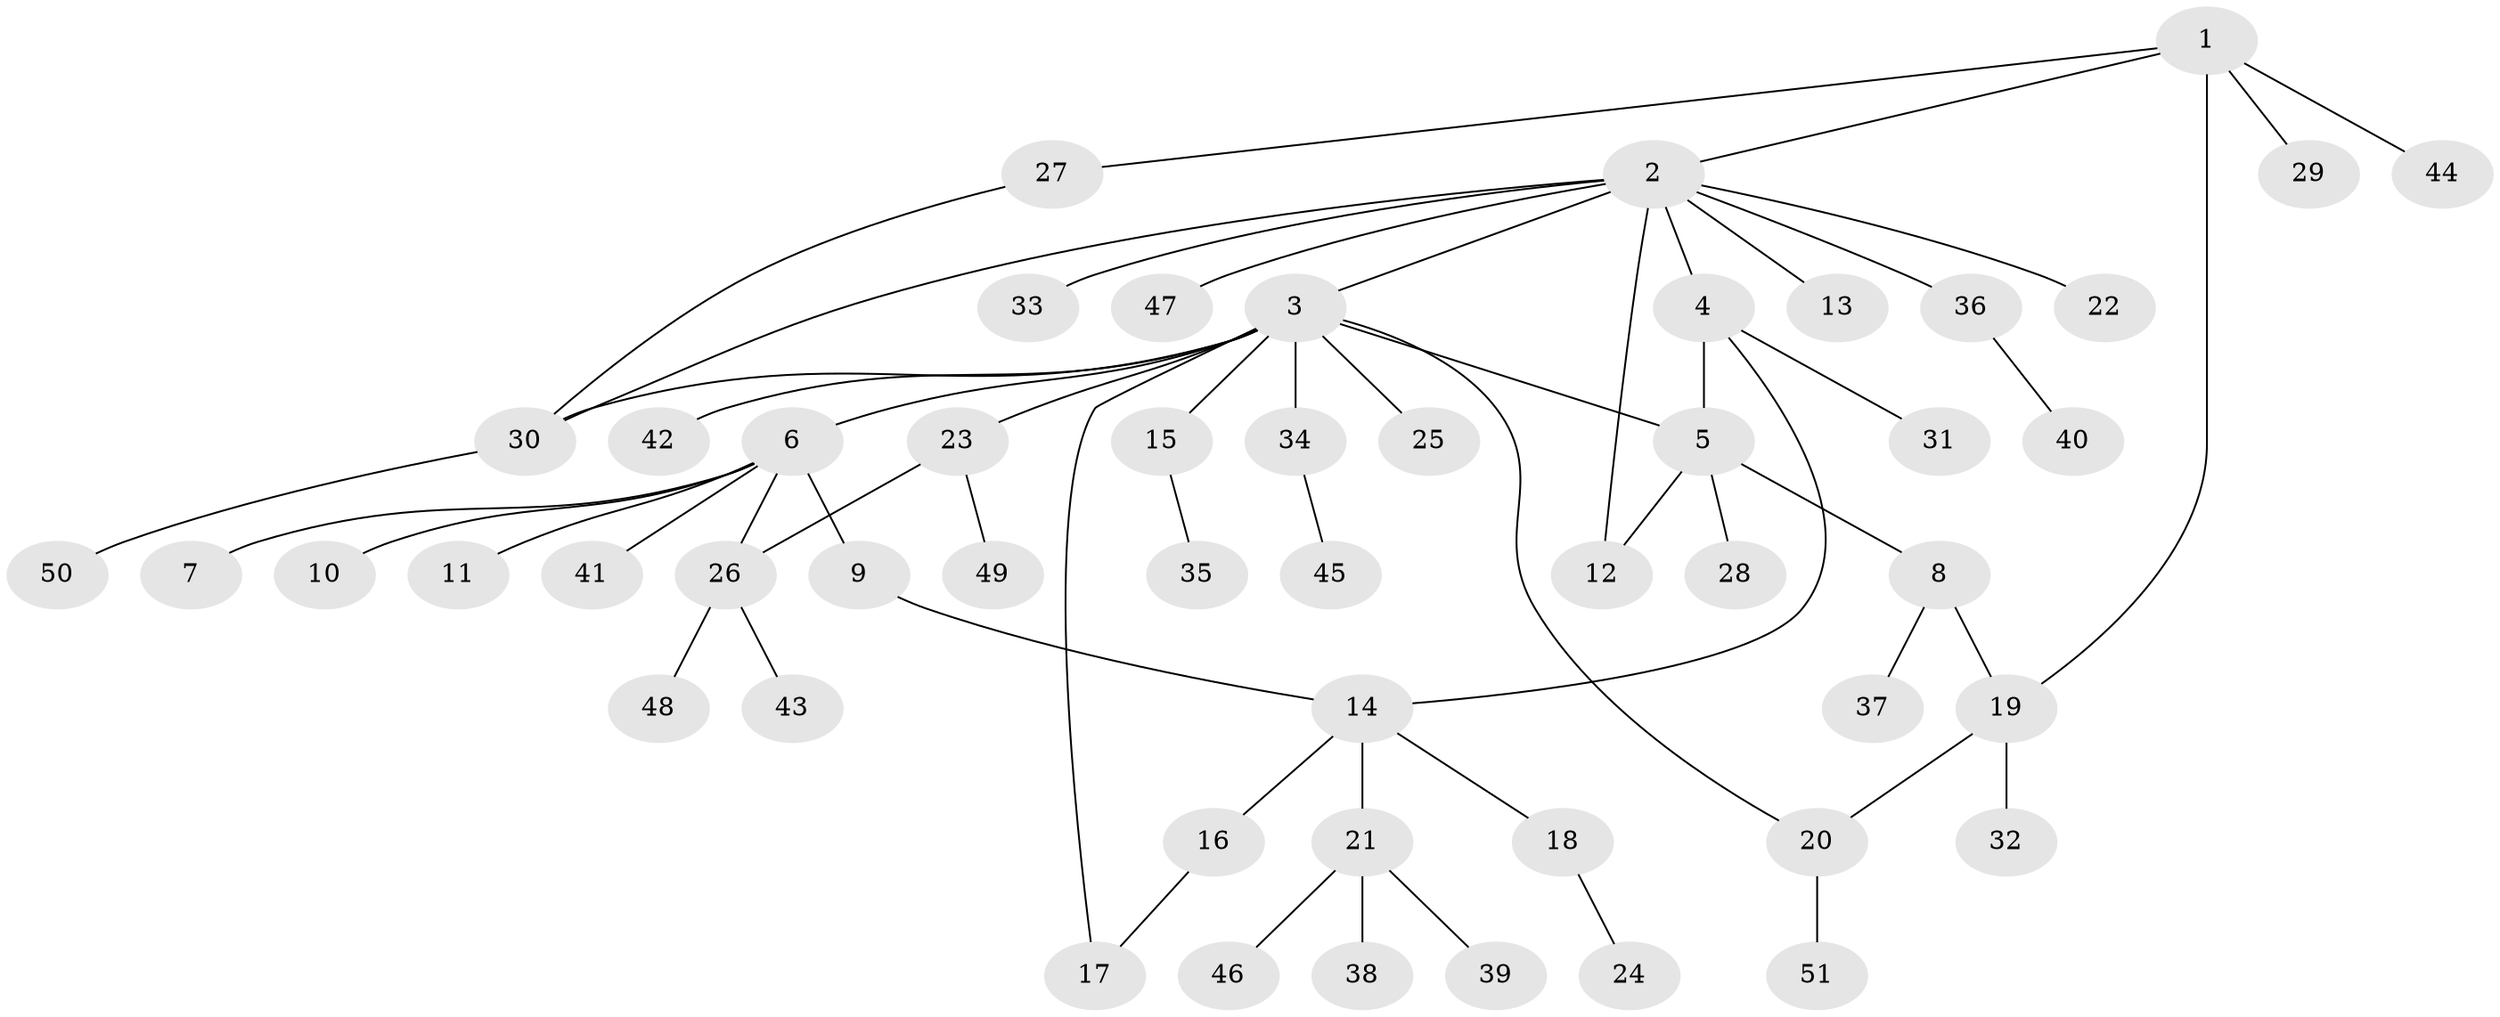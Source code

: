 // coarse degree distribution, {4: 0.08823529411764706, 9: 0.029411764705882353, 11: 0.029411764705882353, 3: 0.08823529411764706, 6: 0.029411764705882353, 1: 0.5588235294117647, 2: 0.11764705882352941, 5: 0.058823529411764705}
// Generated by graph-tools (version 1.1) at 2025/23/03/03/25 07:23:48]
// undirected, 51 vertices, 59 edges
graph export_dot {
graph [start="1"]
  node [color=gray90,style=filled];
  1;
  2;
  3;
  4;
  5;
  6;
  7;
  8;
  9;
  10;
  11;
  12;
  13;
  14;
  15;
  16;
  17;
  18;
  19;
  20;
  21;
  22;
  23;
  24;
  25;
  26;
  27;
  28;
  29;
  30;
  31;
  32;
  33;
  34;
  35;
  36;
  37;
  38;
  39;
  40;
  41;
  42;
  43;
  44;
  45;
  46;
  47;
  48;
  49;
  50;
  51;
  1 -- 2;
  1 -- 19;
  1 -- 27;
  1 -- 29;
  1 -- 44;
  2 -- 3;
  2 -- 4;
  2 -- 12;
  2 -- 13;
  2 -- 22;
  2 -- 30;
  2 -- 33;
  2 -- 36;
  2 -- 47;
  3 -- 5;
  3 -- 6;
  3 -- 15;
  3 -- 17;
  3 -- 20;
  3 -- 23;
  3 -- 25;
  3 -- 30;
  3 -- 34;
  3 -- 42;
  4 -- 5;
  4 -- 14;
  4 -- 31;
  5 -- 8;
  5 -- 12;
  5 -- 28;
  6 -- 7;
  6 -- 9;
  6 -- 10;
  6 -- 11;
  6 -- 26;
  6 -- 41;
  8 -- 19;
  8 -- 37;
  9 -- 14;
  14 -- 16;
  14 -- 18;
  14 -- 21;
  15 -- 35;
  16 -- 17;
  18 -- 24;
  19 -- 20;
  19 -- 32;
  20 -- 51;
  21 -- 38;
  21 -- 39;
  21 -- 46;
  23 -- 26;
  23 -- 49;
  26 -- 43;
  26 -- 48;
  27 -- 30;
  30 -- 50;
  34 -- 45;
  36 -- 40;
}
